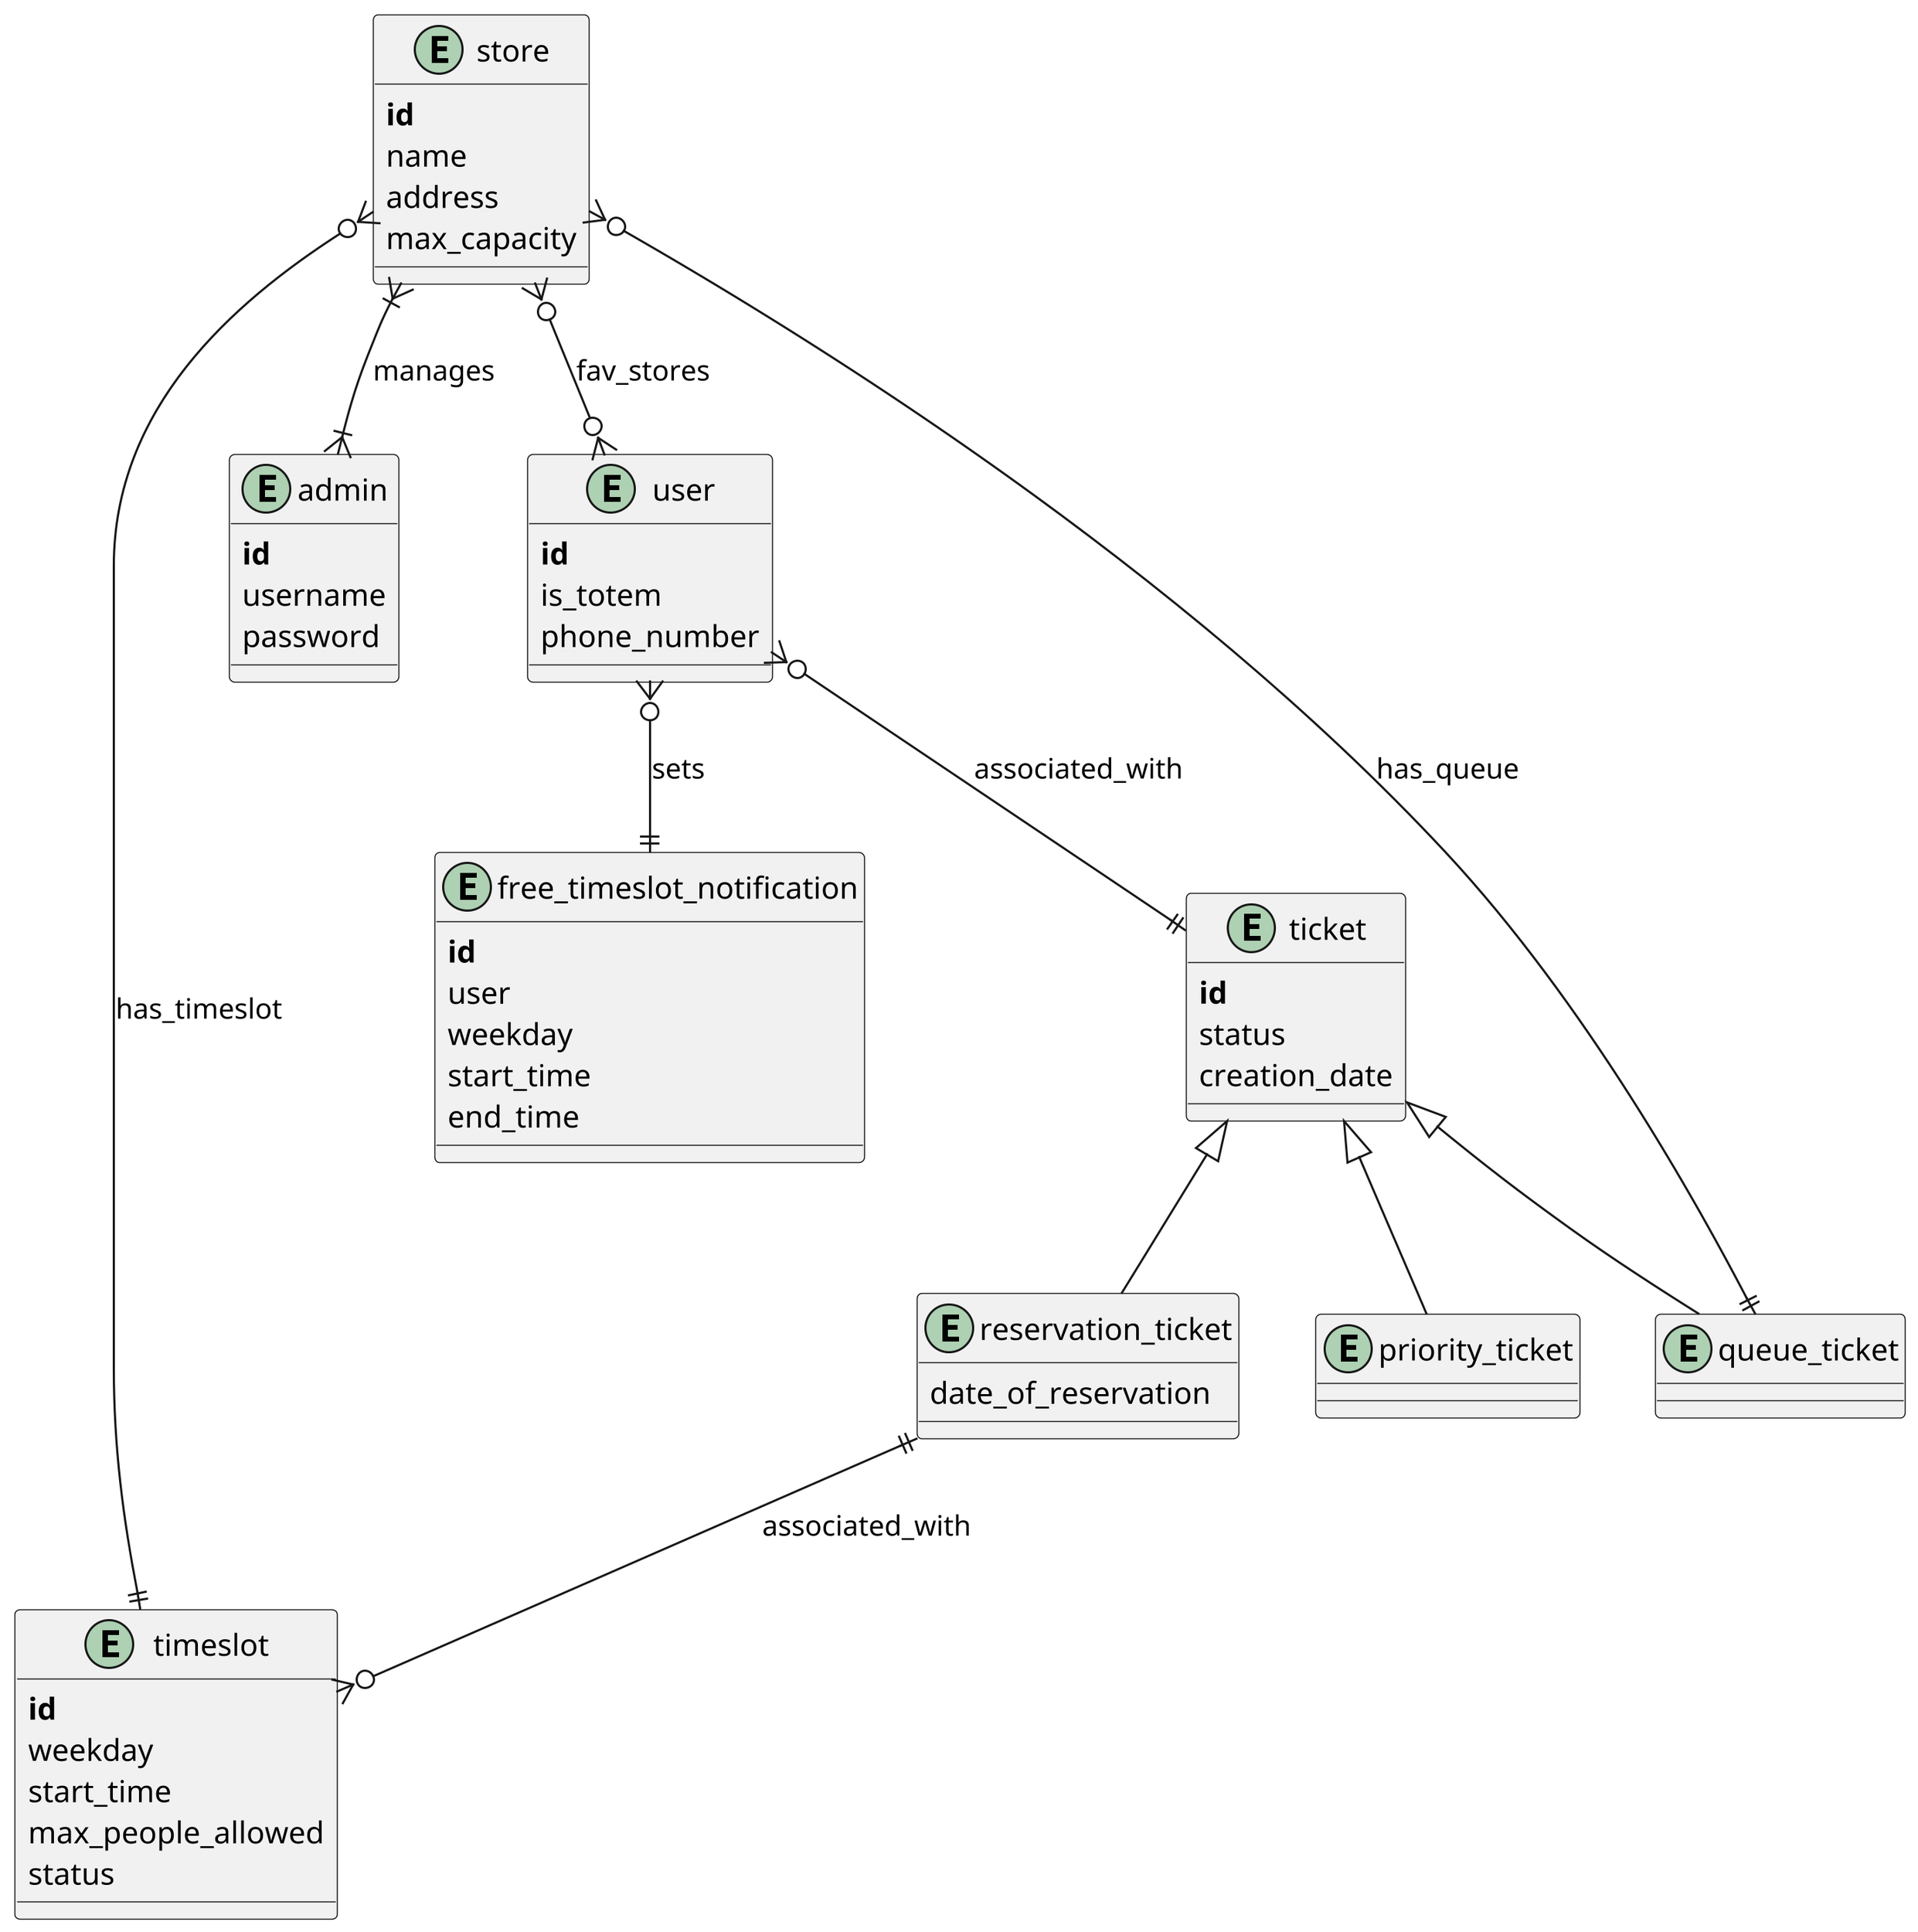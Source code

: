 @startuml db_structure

skinparam {
   dpi 300
}

'..... ENTITIES START......'
together {
    entity ticket{
        **id**
        status
        creation_date
    }

    entity queue_ticket {
    }

    entity reservation_ticket{
            date_of_reservation
    }

    entity priority_ticket{
    }
}

together {
    entity user{
        **id**
        is_totem
        phone_number
    }
    entity free_timeslot_notification{
        **id**
        user
        weekday
        start_time
        end_time
    }
}

entity timeslot{
    **id**
    weekday
    start_time
    max_people_allowed
    status
}

entity store{
    **id**
    name
    address
    max_capacity
}

entity admin{
    **id**
    username
    password
}



'.... ENTITIES END ....'


'.... RELATIONS START....'
store }|--|{ admin : manages
store }o--|| queue_ticket : has_queue
store }o--|| timeslot : has_timeslot
store }o--o{ user : fav_stores


user }o--|| ticket : associated_with
user }o--|| free_timeslot_notification : sets

ticket <|-- queue_ticket
ticket <|-- reservation_ticket
ticket <|-- priority_ticket

reservation_ticket ||--o{ timeslot : associated_with


'.... RELATIONS END .....'



@enduml